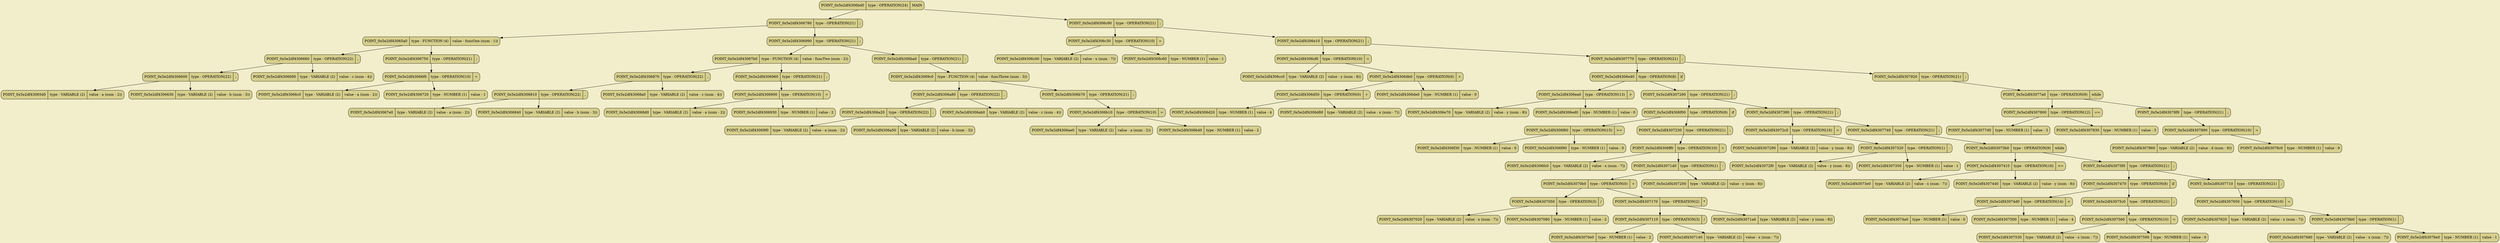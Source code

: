 digraph
{
bgcolor="#F2EECB";
rankdir = TB;
POINT_0x5e2df4306bd0[shape=Mrecord, label = "POINT_0x5e2df4306bd0 | type - OPERATION(24) | MAIN", style="filled",fillcolor="#D7CF8D"]
POINT_0x5e2df4306780[shape=Mrecord, label = "POINT_0x5e2df4306780 | type - OPERATION(21) | ;", style="filled",fillcolor="#D7CF8D"]
POINT_0x5e2df43065a0[shape=Mrecord, label = "POINT_0x5e2df43065a0 | type - FUNCTION (4) | value - funcOne (num - 1))", style="filled",fillcolor="#D7CF8D"]
POINT_0x5e2df4306660[shape=Mrecord, label = "POINT_0x5e2df4306660 | type - OPERATION(22) | ,", style="filled",fillcolor="#D7CF8D"]
POINT_0x5e2df4306600[shape=Mrecord, label = "POINT_0x5e2df4306600 | type - OPERATION(22) | ,", style="filled",fillcolor="#D7CF8D"]
POINT_0x5e2df43065d0[shape=Mrecord, label = "POINT_0x5e2df43065d0 | type - VARIABLE (2) | value - a (num - 2))", style="filled",fillcolor="#D7CF8D"]
POINT_0x5e2df4306630[shape=Mrecord, label = "POINT_0x5e2df4306630 | type - VARIABLE (2) | value - b (num - 3))", style="filled",fillcolor="#D7CF8D"]
POINT_0x5e2df4306690[shape=Mrecord, label = "POINT_0x5e2df4306690 | type - VARIABLE (2) | value - c (num - 4))", style="filled",fillcolor="#D7CF8D"]
POINT_0x5e2df4306750[shape=Mrecord, label = "POINT_0x5e2df4306750 | type - OPERATION(21) | ;", style="filled",fillcolor="#D7CF8D"]
POINT_0x5e2df43066f0[shape=Mrecord, label = "POINT_0x5e2df43066f0 | type - OPERATION(10) | =", style="filled",fillcolor="#D7CF8D"]
POINT_0x5e2df43066c0[shape=Mrecord, label = "POINT_0x5e2df43066c0 | type - VARIABLE (2) | value - a (num - 2))", style="filled",fillcolor="#D7CF8D"]
POINT_0x5e2df4306720[shape=Mrecord, label = "POINT_0x5e2df4306720 | type - NUMBER (1) | value - 1", style="filled",fillcolor="#D7CF8D"]
POINT_0x5e2df4306990[shape=Mrecord, label = "POINT_0x5e2df4306990 | type - OPERATION(21) | ;", style="filled",fillcolor="#D7CF8D"]
POINT_0x5e2df43067b0[shape=Mrecord, label = "POINT_0x5e2df43067b0 | type - FUNCTION (4) | value - funcTwo (num - 2))", style="filled",fillcolor="#D7CF8D"]
POINT_0x5e2df4306870[shape=Mrecord, label = "POINT_0x5e2df4306870 | type - OPERATION(22) | ,", style="filled",fillcolor="#D7CF8D"]
POINT_0x5e2df4306810[shape=Mrecord, label = "POINT_0x5e2df4306810 | type - OPERATION(22) | ,", style="filled",fillcolor="#D7CF8D"]
POINT_0x5e2df43067e0[shape=Mrecord, label = "POINT_0x5e2df43067e0 | type - VARIABLE (2) | value - a (num - 2))", style="filled",fillcolor="#D7CF8D"]
POINT_0x5e2df4306840[shape=Mrecord, label = "POINT_0x5e2df4306840 | type - VARIABLE (2) | value - b (num - 3))", style="filled",fillcolor="#D7CF8D"]
POINT_0x5e2df43068a0[shape=Mrecord, label = "POINT_0x5e2df43068a0 | type - VARIABLE (2) | value - c (num - 4))", style="filled",fillcolor="#D7CF8D"]
POINT_0x5e2df4306960[shape=Mrecord, label = "POINT_0x5e2df4306960 | type - OPERATION(21) | ;", style="filled",fillcolor="#D7CF8D"]
POINT_0x5e2df4306900[shape=Mrecord, label = "POINT_0x5e2df4306900 | type - OPERATION(10) | =", style="filled",fillcolor="#D7CF8D"]
POINT_0x5e2df43068d0[shape=Mrecord, label = "POINT_0x5e2df43068d0 | type - VARIABLE (2) | value - a (num - 2))", style="filled",fillcolor="#D7CF8D"]
POINT_0x5e2df4306930[shape=Mrecord, label = "POINT_0x5e2df4306930 | type - NUMBER (1) | value - 2", style="filled",fillcolor="#D7CF8D"]
POINT_0x5e2df4306ba0[shape=Mrecord, label = "POINT_0x5e2df4306ba0 | type - OPERATION(21) | ;", style="filled",fillcolor="#D7CF8D"]
POINT_0x5e2df43069c0[shape=Mrecord, label = "POINT_0x5e2df43069c0 | type - FUNCTION (4) | value - funcThree (num - 3))", style="filled",fillcolor="#D7CF8D"]
POINT_0x5e2df4306a80[shape=Mrecord, label = "POINT_0x5e2df4306a80 | type - OPERATION(22) | ,", style="filled",fillcolor="#D7CF8D"]
POINT_0x5e2df4306a20[shape=Mrecord, label = "POINT_0x5e2df4306a20 | type - OPERATION(22) | ,", style="filled",fillcolor="#D7CF8D"]
POINT_0x5e2df43069f0[shape=Mrecord, label = "POINT_0x5e2df43069f0 | type - VARIABLE (2) | value - a (num - 2))", style="filled",fillcolor="#D7CF8D"]
POINT_0x5e2df4306a50[shape=Mrecord, label = "POINT_0x5e2df4306a50 | type - VARIABLE (2) | value - b (num - 3))", style="filled",fillcolor="#D7CF8D"]
POINT_0x5e2df4306ab0[shape=Mrecord, label = "POINT_0x5e2df4306ab0 | type - VARIABLE (2) | value - c (num - 4))", style="filled",fillcolor="#D7CF8D"]
POINT_0x5e2df4306b70[shape=Mrecord, label = "POINT_0x5e2df4306b70 | type - OPERATION(21) | ;", style="filled",fillcolor="#D7CF8D"]
POINT_0x5e2df4306b10[shape=Mrecord, label = "POINT_0x5e2df4306b10 | type - OPERATION(10) | =", style="filled",fillcolor="#D7CF8D"]
POINT_0x5e2df4306ae0[shape=Mrecord, label = "POINT_0x5e2df4306ae0 | type - VARIABLE (2) | value - a (num - 2))", style="filled",fillcolor="#D7CF8D"]
POINT_0x5e2df4306b40[shape=Mrecord, label = "POINT_0x5e2df4306b40 | type - NUMBER (1) | value - 2", style="filled",fillcolor="#D7CF8D"]
POINT_0x5e2df4306c90[shape=Mrecord, label = "POINT_0x5e2df4306c90 | type - OPERATION(21) | ;", style="filled",fillcolor="#D7CF8D"]
POINT_0x5e2df4306c30[shape=Mrecord, label = "POINT_0x5e2df4306c30 | type - OPERATION(10) | =", style="filled",fillcolor="#D7CF8D"]
POINT_0x5e2df4306c00[shape=Mrecord, label = "POINT_0x5e2df4306c00 | type - VARIABLE (2) | value - x (num - 7))", style="filled",fillcolor="#D7CF8D"]
POINT_0x5e2df4306c60[shape=Mrecord, label = "POINT_0x5e2df4306c60 | type - NUMBER (1) | value - 1", style="filled",fillcolor="#D7CF8D"]
POINT_0x5e2df4306e10[shape=Mrecord, label = "POINT_0x5e2df4306e10 | type - OPERATION(21) | ;", style="filled",fillcolor="#D7CF8D"]
POINT_0x5e2df4306cf0[shape=Mrecord, label = "POINT_0x5e2df4306cf0 | type - OPERATION(10) | =", style="filled",fillcolor="#D7CF8D"]
POINT_0x5e2df4306cc0[shape=Mrecord, label = "POINT_0x5e2df4306cc0 | type - VARIABLE (2) | value - y (num - 8))", style="filled",fillcolor="#D7CF8D"]
POINT_0x5e2df4306db0[shape=Mrecord, label = "POINT_0x5e2df4306db0 | type - OPERATION(0) | +", style="filled",fillcolor="#D7CF8D"]
POINT_0x5e2df4306d50[shape=Mrecord, label = "POINT_0x5e2df4306d50 | type - OPERATION(0) | +", style="filled",fillcolor="#D7CF8D"]
POINT_0x5e2df4306d20[shape=Mrecord, label = "POINT_0x5e2df4306d20 | type - NUMBER (1) | value - 4", style="filled",fillcolor="#D7CF8D"]
POINT_0x5e2df4306d80[shape=Mrecord, label = "POINT_0x5e2df4306d80 | type - VARIABLE (2) | value - x (num - 7))", style="filled",fillcolor="#D7CF8D"]
POINT_0x5e2df4306de0[shape=Mrecord, label = "POINT_0x5e2df4306de0 | type - NUMBER (1) | value - 0", style="filled",fillcolor="#D7CF8D"]
POINT_0x5e2df4307770[shape=Mrecord, label = "POINT_0x5e2df4307770 | type - OPERATION(21) | ;", style="filled",fillcolor="#D7CF8D"]
POINT_0x5e2df4306e40[shape=Mrecord, label = "POINT_0x5e2df4306e40 | type - OPERATION(8) | if", style="filled",fillcolor="#D7CF8D"]
POINT_0x5e2df4306ea0[shape=Mrecord, label = "POINT_0x5e2df4306ea0 | type - OPERATION(13) | \>", style="filled",fillcolor="#D7CF8D"]
POINT_0x5e2df4306e70[shape=Mrecord, label = "POINT_0x5e2df4306e70 | type - VARIABLE (2) | value - y (num - 8))", style="filled",fillcolor="#D7CF8D"]
POINT_0x5e2df4306ed0[shape=Mrecord, label = "POINT_0x5e2df4306ed0 | type - NUMBER (1) | value - 0", style="filled",fillcolor="#D7CF8D"]
POINT_0x5e2df4307260[shape=Mrecord, label = "POINT_0x5e2df4307260 | type - OPERATION(21) | ;", style="filled",fillcolor="#D7CF8D"]
POINT_0x5e2df4306f00[shape=Mrecord, label = "POINT_0x5e2df4306f00 | type - OPERATION(8) | if", style="filled",fillcolor="#D7CF8D"]
POINT_0x5e2df4306f60[shape=Mrecord, label = "POINT_0x5e2df4306f60 | type - OPERATION(15) | \>=", style="filled",fillcolor="#D7CF8D"]
POINT_0x5e2df4306f30[shape=Mrecord, label = "POINT_0x5e2df4306f30 | type - NUMBER (1) | value - 0", style="filled",fillcolor="#D7CF8D"]
POINT_0x5e2df4306f90[shape=Mrecord, label = "POINT_0x5e2df4306f90 | type - NUMBER (1) | value - 0", style="filled",fillcolor="#D7CF8D"]
POINT_0x5e2df4307230[shape=Mrecord, label = "POINT_0x5e2df4307230 | type - OPERATION(21) | ;", style="filled",fillcolor="#D7CF8D"]
POINT_0x5e2df4306ff0[shape=Mrecord, label = "POINT_0x5e2df4306ff0 | type - OPERATION(10) | =", style="filled",fillcolor="#D7CF8D"]
POINT_0x5e2df4306fc0[shape=Mrecord, label = "POINT_0x5e2df4306fc0 | type - VARIABLE (2) | value - x (num - 7))", style="filled",fillcolor="#D7CF8D"]
POINT_0x5e2df43071d0[shape=Mrecord, label = "POINT_0x5e2df43071d0 | type - OPERATION(1) | -", style="filled",fillcolor="#D7CF8D"]
POINT_0x5e2df43070b0[shape=Mrecord, label = "POINT_0x5e2df43070b0 | type - OPERATION(0) | +", style="filled",fillcolor="#D7CF8D"]
POINT_0x5e2df4307050[shape=Mrecord, label = "POINT_0x5e2df4307050 | type - OPERATION(3) | /", style="filled",fillcolor="#D7CF8D"]
POINT_0x5e2df4307020[shape=Mrecord, label = "POINT_0x5e2df4307020 | type - VARIABLE (2) | value - x (num - 7))", style="filled",fillcolor="#D7CF8D"]
POINT_0x5e2df4307080[shape=Mrecord, label = "POINT_0x5e2df4307080 | type - NUMBER (1) | value - 2", style="filled",fillcolor="#D7CF8D"]
POINT_0x5e2df4307170[shape=Mrecord, label = "POINT_0x5e2df4307170 | type - OPERATION(2) | *", style="filled",fillcolor="#D7CF8D"]
POINT_0x5e2df4307110[shape=Mrecord, label = "POINT_0x5e2df4307110 | type - OPERATION(3) | /", style="filled",fillcolor="#D7CF8D"]
POINT_0x5e2df43070e0[shape=Mrecord, label = "POINT_0x5e2df43070e0 | type - NUMBER (1) | value - 2", style="filled",fillcolor="#D7CF8D"]
POINT_0x5e2df4307140[shape=Mrecord, label = "POINT_0x5e2df4307140 | type - VARIABLE (2) | value - x (num - 7))", style="filled",fillcolor="#D7CF8D"]
POINT_0x5e2df43071a0[shape=Mrecord, label = "POINT_0x5e2df43071a0 | type - VARIABLE (2) | value - y (num - 8))", style="filled",fillcolor="#D7CF8D"]
POINT_0x5e2df4307200[shape=Mrecord, label = "POINT_0x5e2df4307200 | type - VARIABLE (2) | value - y (num - 8))", style="filled",fillcolor="#D7CF8D"]
POINT_0x5e2df4307380[shape=Mrecord, label = "POINT_0x5e2df4307380 | type - OPERATION(21) | ;", style="filled",fillcolor="#D7CF8D"]
POINT_0x5e2df43072c0[shape=Mrecord, label = "POINT_0x5e2df43072c0 | type - OPERATION(10) | =", style="filled",fillcolor="#D7CF8D"]
POINT_0x5e2df4307290[shape=Mrecord, label = "POINT_0x5e2df4307290 | type - VARIABLE (2) | value - y (num - 8))", style="filled",fillcolor="#D7CF8D"]
POINT_0x5e2df4307320[shape=Mrecord, label = "POINT_0x5e2df4307320 | type - OPERATION(1) | -", style="filled",fillcolor="#D7CF8D"]
POINT_0x5e2df43072f0[shape=Mrecord, label = "POINT_0x5e2df43072f0 | type - VARIABLE (2) | value - y (num - 8))", style="filled",fillcolor="#D7CF8D"]
POINT_0x5e2df4307350[shape=Mrecord, label = "POINT_0x5e2df4307350 | type - NUMBER (1) | value - 1", style="filled",fillcolor="#D7CF8D"]
POINT_0x5e2df4307740[shape=Mrecord, label = "POINT_0x5e2df4307740 | type - OPERATION(21) | ;", style="filled",fillcolor="#D7CF8D"]
POINT_0x5e2df43073b0[shape=Mrecord, label = "POINT_0x5e2df43073b0 | type - OPERATION(9) | while", style="filled",fillcolor="#D7CF8D"]
POINT_0x5e2df4307410[shape=Mrecord, label = "POINT_0x5e2df4307410 | type - OPERATION(16) | \<=", style="filled",fillcolor="#D7CF8D"]
POINT_0x5e2df43073e0[shape=Mrecord, label = "POINT_0x5e2df43073e0 | type - VARIABLE (2) | value - x (num - 7))", style="filled",fillcolor="#D7CF8D"]
POINT_0x5e2df4307440[shape=Mrecord, label = "POINT_0x5e2df4307440 | type - VARIABLE (2) | value - y (num - 8))", style="filled",fillcolor="#D7CF8D"]
POINT_0x5e2df43075f0[shape=Mrecord, label = "POINT_0x5e2df43075f0 | type - OPERATION(21) | ;", style="filled",fillcolor="#D7CF8D"]
POINT_0x5e2df4307470[shape=Mrecord, label = "POINT_0x5e2df4307470 | type - OPERATION(8) | if", style="filled",fillcolor="#D7CF8D"]
POINT_0x5e2df43074d0[shape=Mrecord, label = "POINT_0x5e2df43074d0 | type - OPERATION(14) | \<", style="filled",fillcolor="#D7CF8D"]
POINT_0x5e2df43074a0[shape=Mrecord, label = "POINT_0x5e2df43074a0 | type - NUMBER (1) | value - 0", style="filled",fillcolor="#D7CF8D"]
POINT_0x5e2df4307500[shape=Mrecord, label = "POINT_0x5e2df4307500 | type - NUMBER (1) | value - 4", style="filled",fillcolor="#D7CF8D"]
POINT_0x5e2df43075c0[shape=Mrecord, label = "POINT_0x5e2df43075c0 | type - OPERATION(21) | ;", style="filled",fillcolor="#D7CF8D"]
POINT_0x5e2df4307560[shape=Mrecord, label = "POINT_0x5e2df4307560 | type - OPERATION(10) | =", style="filled",fillcolor="#D7CF8D"]
POINT_0x5e2df4307530[shape=Mrecord, label = "POINT_0x5e2df4307530 | type - VARIABLE (2) | value - x (num - 7))", style="filled",fillcolor="#D7CF8D"]
POINT_0x5e2df4307590[shape=Mrecord, label = "POINT_0x5e2df4307590 | type - NUMBER (1) | value - 0", style="filled",fillcolor="#D7CF8D"]
POINT_0x5e2df4307710[shape=Mrecord, label = "POINT_0x5e2df4307710 | type - OPERATION(21) | ;", style="filled",fillcolor="#D7CF8D"]
POINT_0x5e2df4307650[shape=Mrecord, label = "POINT_0x5e2df4307650 | type - OPERATION(10) | =", style="filled",fillcolor="#D7CF8D"]
POINT_0x5e2df4307620[shape=Mrecord, label = "POINT_0x5e2df4307620 | type - VARIABLE (2) | value - x (num - 7))", style="filled",fillcolor="#D7CF8D"]
POINT_0x5e2df43076b0[shape=Mrecord, label = "POINT_0x5e2df43076b0 | type - OPERATION(1) | -", style="filled",fillcolor="#D7CF8D"]
POINT_0x5e2df4307680[shape=Mrecord, label = "POINT_0x5e2df4307680 | type - VARIABLE (2) | value - x (num - 7))", style="filled",fillcolor="#D7CF8D"]
POINT_0x5e2df43076e0[shape=Mrecord, label = "POINT_0x5e2df43076e0 | type - NUMBER (1) | value - 1", style="filled",fillcolor="#D7CF8D"]
POINT_0x5e2df4307920[shape=Mrecord, label = "POINT_0x5e2df4307920 | type - OPERATION(21) | ;", style="filled",fillcolor="#D7CF8D"]
POINT_0x5e2df43077a0[shape=Mrecord, label = "POINT_0x5e2df43077a0 | type - OPERATION(9) | while", style="filled",fillcolor="#D7CF8D"]
POINT_0x5e2df4307800[shape=Mrecord, label = "POINT_0x5e2df4307800 | type - OPERATION(12) | \==", style="filled",fillcolor="#D7CF8D"]
POINT_0x5e2df43077d0[shape=Mrecord, label = "POINT_0x5e2df43077d0 | type - NUMBER (1) | value - 3", style="filled",fillcolor="#D7CF8D"]
POINT_0x5e2df4307830[shape=Mrecord, label = "POINT_0x5e2df4307830 | type - NUMBER (1) | value - 3", style="filled",fillcolor="#D7CF8D"]
POINT_0x5e2df43078f0[shape=Mrecord, label = "POINT_0x5e2df43078f0 | type - OPERATION(21) | ;", style="filled",fillcolor="#D7CF8D"]
POINT_0x5e2df4307890[shape=Mrecord, label = "POINT_0x5e2df4307890 | type - OPERATION(10) | =", style="filled",fillcolor="#D7CF8D"]
POINT_0x5e2df4307860[shape=Mrecord, label = "POINT_0x5e2df4307860 | type - VARIABLE (2) | value - d (num - 9))", style="filled",fillcolor="#D7CF8D"]
POINT_0x5e2df43078c0[shape=Mrecord, label = "POINT_0x5e2df43078c0 | type - NUMBER (1) | value - 0", style="filled",fillcolor="#D7CF8D"]
POINT_0x5e2df4306bd0 -> POINT_0x5e2df4306780
POINT_0x5e2df4306bd0 -> POINT_0x5e2df4306c90
POINT_0x5e2df4306780 -> POINT_0x5e2df43065a0
POINT_0x5e2df4306780 -> POINT_0x5e2df4306990
POINT_0x5e2df43065a0 -> POINT_0x5e2df4306660
POINT_0x5e2df43065a0 -> POINT_0x5e2df4306750
POINT_0x5e2df4306660 -> POINT_0x5e2df4306600
POINT_0x5e2df4306660 -> POINT_0x5e2df4306690
POINT_0x5e2df4306600 -> POINT_0x5e2df43065d0
POINT_0x5e2df4306600 -> POINT_0x5e2df4306630
POINT_0x5e2df4306750 -> POINT_0x5e2df43066f0
POINT_0x5e2df43066f0 -> POINT_0x5e2df43066c0
POINT_0x5e2df43066f0 -> POINT_0x5e2df4306720
POINT_0x5e2df4306990 -> POINT_0x5e2df43067b0
POINT_0x5e2df4306990 -> POINT_0x5e2df4306ba0
POINT_0x5e2df43067b0 -> POINT_0x5e2df4306870
POINT_0x5e2df43067b0 -> POINT_0x5e2df4306960
POINT_0x5e2df4306870 -> POINT_0x5e2df4306810
POINT_0x5e2df4306870 -> POINT_0x5e2df43068a0
POINT_0x5e2df4306810 -> POINT_0x5e2df43067e0
POINT_0x5e2df4306810 -> POINT_0x5e2df4306840
POINT_0x5e2df4306960 -> POINT_0x5e2df4306900
POINT_0x5e2df4306900 -> POINT_0x5e2df43068d0
POINT_0x5e2df4306900 -> POINT_0x5e2df4306930
POINT_0x5e2df4306ba0 -> POINT_0x5e2df43069c0
POINT_0x5e2df43069c0 -> POINT_0x5e2df4306a80
POINT_0x5e2df43069c0 -> POINT_0x5e2df4306b70
POINT_0x5e2df4306a80 -> POINT_0x5e2df4306a20
POINT_0x5e2df4306a80 -> POINT_0x5e2df4306ab0
POINT_0x5e2df4306a20 -> POINT_0x5e2df43069f0
POINT_0x5e2df4306a20 -> POINT_0x5e2df4306a50
POINT_0x5e2df4306b70 -> POINT_0x5e2df4306b10
POINT_0x5e2df4306b10 -> POINT_0x5e2df4306ae0
POINT_0x5e2df4306b10 -> POINT_0x5e2df4306b40
POINT_0x5e2df4306c90 -> POINT_0x5e2df4306c30
POINT_0x5e2df4306c90 -> POINT_0x5e2df4306e10
POINT_0x5e2df4306c30 -> POINT_0x5e2df4306c00
POINT_0x5e2df4306c30 -> POINT_0x5e2df4306c60
POINT_0x5e2df4306e10 -> POINT_0x5e2df4306cf0
POINT_0x5e2df4306e10 -> POINT_0x5e2df4307770
POINT_0x5e2df4306cf0 -> POINT_0x5e2df4306cc0
POINT_0x5e2df4306cf0 -> POINT_0x5e2df4306db0
POINT_0x5e2df4306db0 -> POINT_0x5e2df4306d50
POINT_0x5e2df4306db0 -> POINT_0x5e2df4306de0
POINT_0x5e2df4306d50 -> POINT_0x5e2df4306d20
POINT_0x5e2df4306d50 -> POINT_0x5e2df4306d80
POINT_0x5e2df4307770 -> POINT_0x5e2df4306e40
POINT_0x5e2df4307770 -> POINT_0x5e2df4307920
POINT_0x5e2df4306e40 -> POINT_0x5e2df4306ea0
POINT_0x5e2df4306e40 -> POINT_0x5e2df4307260
POINT_0x5e2df4306ea0 -> POINT_0x5e2df4306e70
POINT_0x5e2df4306ea0 -> POINT_0x5e2df4306ed0
POINT_0x5e2df4307260 -> POINT_0x5e2df4306f00
POINT_0x5e2df4307260 -> POINT_0x5e2df4307380
POINT_0x5e2df4306f00 -> POINT_0x5e2df4306f60
POINT_0x5e2df4306f00 -> POINT_0x5e2df4307230
POINT_0x5e2df4306f60 -> POINT_0x5e2df4306f30
POINT_0x5e2df4306f60 -> POINT_0x5e2df4306f90
POINT_0x5e2df4307230 -> POINT_0x5e2df4306ff0
POINT_0x5e2df4306ff0 -> POINT_0x5e2df4306fc0
POINT_0x5e2df4306ff0 -> POINT_0x5e2df43071d0
POINT_0x5e2df43071d0 -> POINT_0x5e2df43070b0
POINT_0x5e2df43071d0 -> POINT_0x5e2df4307200
POINT_0x5e2df43070b0 -> POINT_0x5e2df4307050
POINT_0x5e2df43070b0 -> POINT_0x5e2df4307170
POINT_0x5e2df4307050 -> POINT_0x5e2df4307020
POINT_0x5e2df4307050 -> POINT_0x5e2df4307080
POINT_0x5e2df4307170 -> POINT_0x5e2df4307110
POINT_0x5e2df4307170 -> POINT_0x5e2df43071a0
POINT_0x5e2df4307110 -> POINT_0x5e2df43070e0
POINT_0x5e2df4307110 -> POINT_0x5e2df4307140
POINT_0x5e2df4307380 -> POINT_0x5e2df43072c0
POINT_0x5e2df4307380 -> POINT_0x5e2df4307740
POINT_0x5e2df43072c0 -> POINT_0x5e2df4307290
POINT_0x5e2df43072c0 -> POINT_0x5e2df4307320
POINT_0x5e2df4307320 -> POINT_0x5e2df43072f0
POINT_0x5e2df4307320 -> POINT_0x5e2df4307350
POINT_0x5e2df4307740 -> POINT_0x5e2df43073b0
POINT_0x5e2df43073b0 -> POINT_0x5e2df4307410
POINT_0x5e2df43073b0 -> POINT_0x5e2df43075f0
POINT_0x5e2df4307410 -> POINT_0x5e2df43073e0
POINT_0x5e2df4307410 -> POINT_0x5e2df4307440
POINT_0x5e2df43075f0 -> POINT_0x5e2df4307470
POINT_0x5e2df43075f0 -> POINT_0x5e2df4307710
POINT_0x5e2df4307470 -> POINT_0x5e2df43074d0
POINT_0x5e2df4307470 -> POINT_0x5e2df43075c0
POINT_0x5e2df43074d0 -> POINT_0x5e2df43074a0
POINT_0x5e2df43074d0 -> POINT_0x5e2df4307500
POINT_0x5e2df43075c0 -> POINT_0x5e2df4307560
POINT_0x5e2df4307560 -> POINT_0x5e2df4307530
POINT_0x5e2df4307560 -> POINT_0x5e2df4307590
POINT_0x5e2df4307710 -> POINT_0x5e2df4307650
POINT_0x5e2df4307650 -> POINT_0x5e2df4307620
POINT_0x5e2df4307650 -> POINT_0x5e2df43076b0
POINT_0x5e2df43076b0 -> POINT_0x5e2df4307680
POINT_0x5e2df43076b0 -> POINT_0x5e2df43076e0
POINT_0x5e2df4307920 -> POINT_0x5e2df43077a0
POINT_0x5e2df43077a0 -> POINT_0x5e2df4307800
POINT_0x5e2df43077a0 -> POINT_0x5e2df43078f0
POINT_0x5e2df4307800 -> POINT_0x5e2df43077d0
POINT_0x5e2df4307800 -> POINT_0x5e2df4307830
POINT_0x5e2df43078f0 -> POINT_0x5e2df4307890
POINT_0x5e2df4307890 -> POINT_0x5e2df4307860
POINT_0x5e2df4307890 -> POINT_0x5e2df43078c0
}

